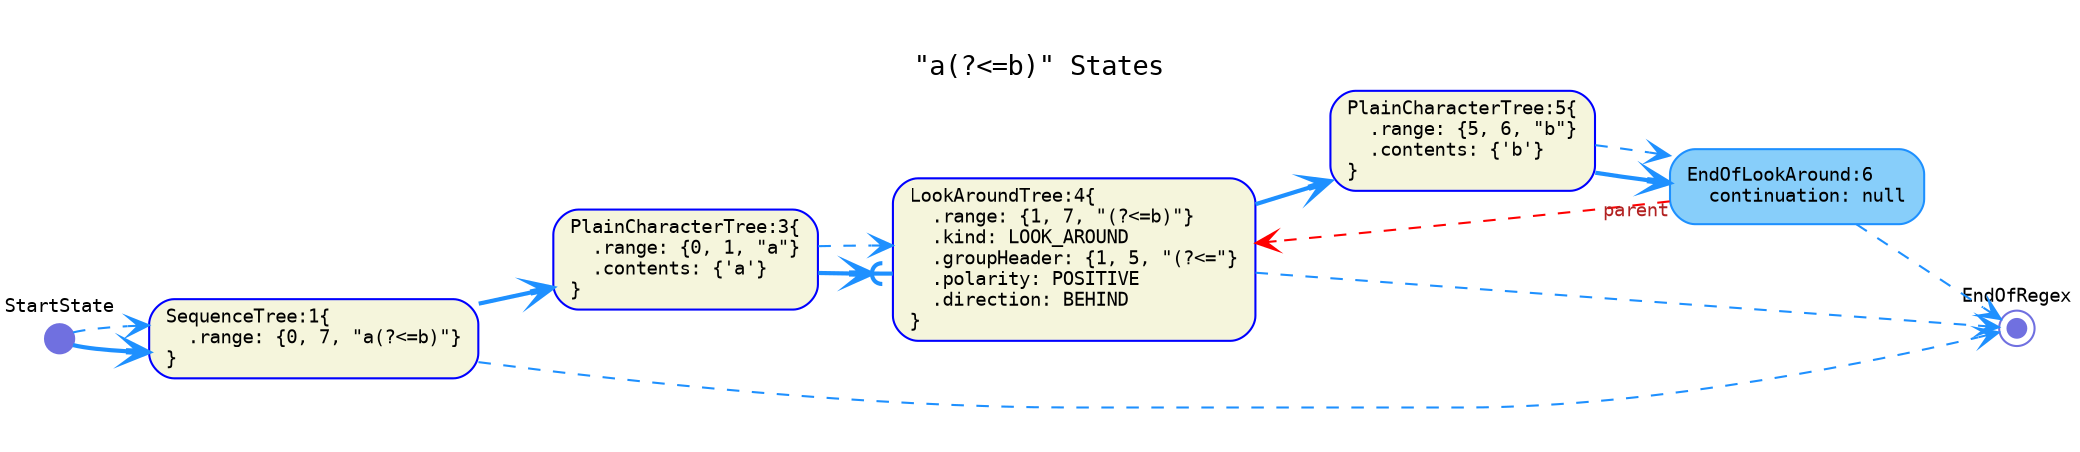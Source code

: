 digraph G {
  rankdir=LR;
  graph [fontname="Monospace", fontsize="13", pad="0.3"]
  labelloc="t";
  label="\"a(?<=b)\" States";

  // tree-and-state nodes
  node [fontname="Monospace", fontsize= "9", shape="box", style="rounded,filled", color="Blue", fillcolor="Beige", fixedsize="false", width="0.75"]
  1[ label="SequenceTree:1\{\l  .range: \{0, 7, \"a(?<=b)\"\}\l\}\l" ]
  3[ label="PlainCharacterTree:3\{\l  .range: \{0, 1, \"a\"\}\l  .contents: \{'a'\}\l\}\l" ]
  4[ label="LookAroundTree:4\{\l  .range: \{1, 7, \"(?<=b)\"\}\l  .kind: LOOK_AROUND\l  .groupHeader: \{1, 5, \"(?<=\"\}\l  .polarity: POSITIVE\l  .direction: BEHIND\l\}\l" ]
  5[ label="PlainCharacterTree:5\{\l  .range: \{5, 6, \"b\"\}\l  .contents: \{'b'\}\l\}\l" ]

  // state nodes
  node [fontname="Monospace", fontsize= "9", shape="box", style="rounded,filled", color="DodgerBlue", fillcolor="LightSkyBlue", fixedsize="false", width="0.75"]
  6[ label="EndOfLookAround:6\l  continuation: null\l" ]

  // end nodes
  node [fontname="Monospace", fontsize= "9", shape="doublecircle", style="rounded,filled", color="#7070E0", fillcolor="#7070E0", fixedsize="true", width="0.12"]
  EndOfRegex[ label="EndOfRegex\l\l\l\l" ]

  // start nodes
  node [fontname="Monospace", fontsize= "9", shape="circle", style="rounded,filled", color="#7070E0", fillcolor="#7070E0", fixedsize="true", width="0.20"]
  StartState[ label="StartState\l\l\l\l" ]

  // back-reference edges
  edge [fontname="Monospace", fontsize="9", style="dashed", color="Red", fontcolor="Firebrick", arrowhead="vee", arrowtail="none", dir="both"]
  6 -> 4 [ label="",  taillabel="parent" ]

  // successor edges
  edge [fontname="Monospace", fontsize="9", style="bold", color="DodgerBlue", fontcolor="MediumBlue", arrowhead="vee", arrowtail="none", dir="both"]
  1 -> 3 [ label="",  taillabel="" ]
  4 -> 5 [ label="",  taillabel="" ]
  5 -> 6 [ label="",  taillabel="" ]
  StartState -> 1 [ label="",  taillabel="" ]

  // backtracking-successor edges
  edge [fontname="Monospace", fontsize="9", style="bold", color="DodgerBlue", fontcolor="MediumBlue", arrowhead="icurvevee", arrowtail="none", dir="both"]
  3 -> 4 [ label="",  taillabel="" ]

  // continuation edges
  edge [fontname="Monospace", fontsize="9", style="dashed", color="DodgerBlue", fontcolor="MediumBlue", arrowhead="vee", arrowtail="none", dir="both"]
  1 -> EndOfRegex [ label="",  taillabel="" ]
  3 -> 4 [ label="",  taillabel="" ]
  4 -> EndOfRegex [ label="",  taillabel="" ]
  5 -> 6 [ label="",  taillabel="" ]
  6 -> EndOfRegex [ label="",  taillabel="" ]
  StartState -> 1 [ label="",  taillabel="" ]
}

